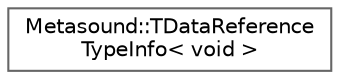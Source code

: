 digraph "Graphical Class Hierarchy"
{
 // INTERACTIVE_SVG=YES
 // LATEX_PDF_SIZE
  bgcolor="transparent";
  edge [fontname=Helvetica,fontsize=10,labelfontname=Helvetica,labelfontsize=10];
  node [fontname=Helvetica,fontsize=10,shape=box,height=0.2,width=0.4];
  rankdir="LR";
  Node0 [id="Node000000",label="Metasound::TDataReference\lTypeInfo\< void \>",height=0.2,width=0.4,color="grey40", fillcolor="white", style="filled",URL="$d6/d2a/structMetasound_1_1TDataReferenceTypeInfo_3_01void_01_4.html",tooltip="Specialize void data type for internal use."];
}
